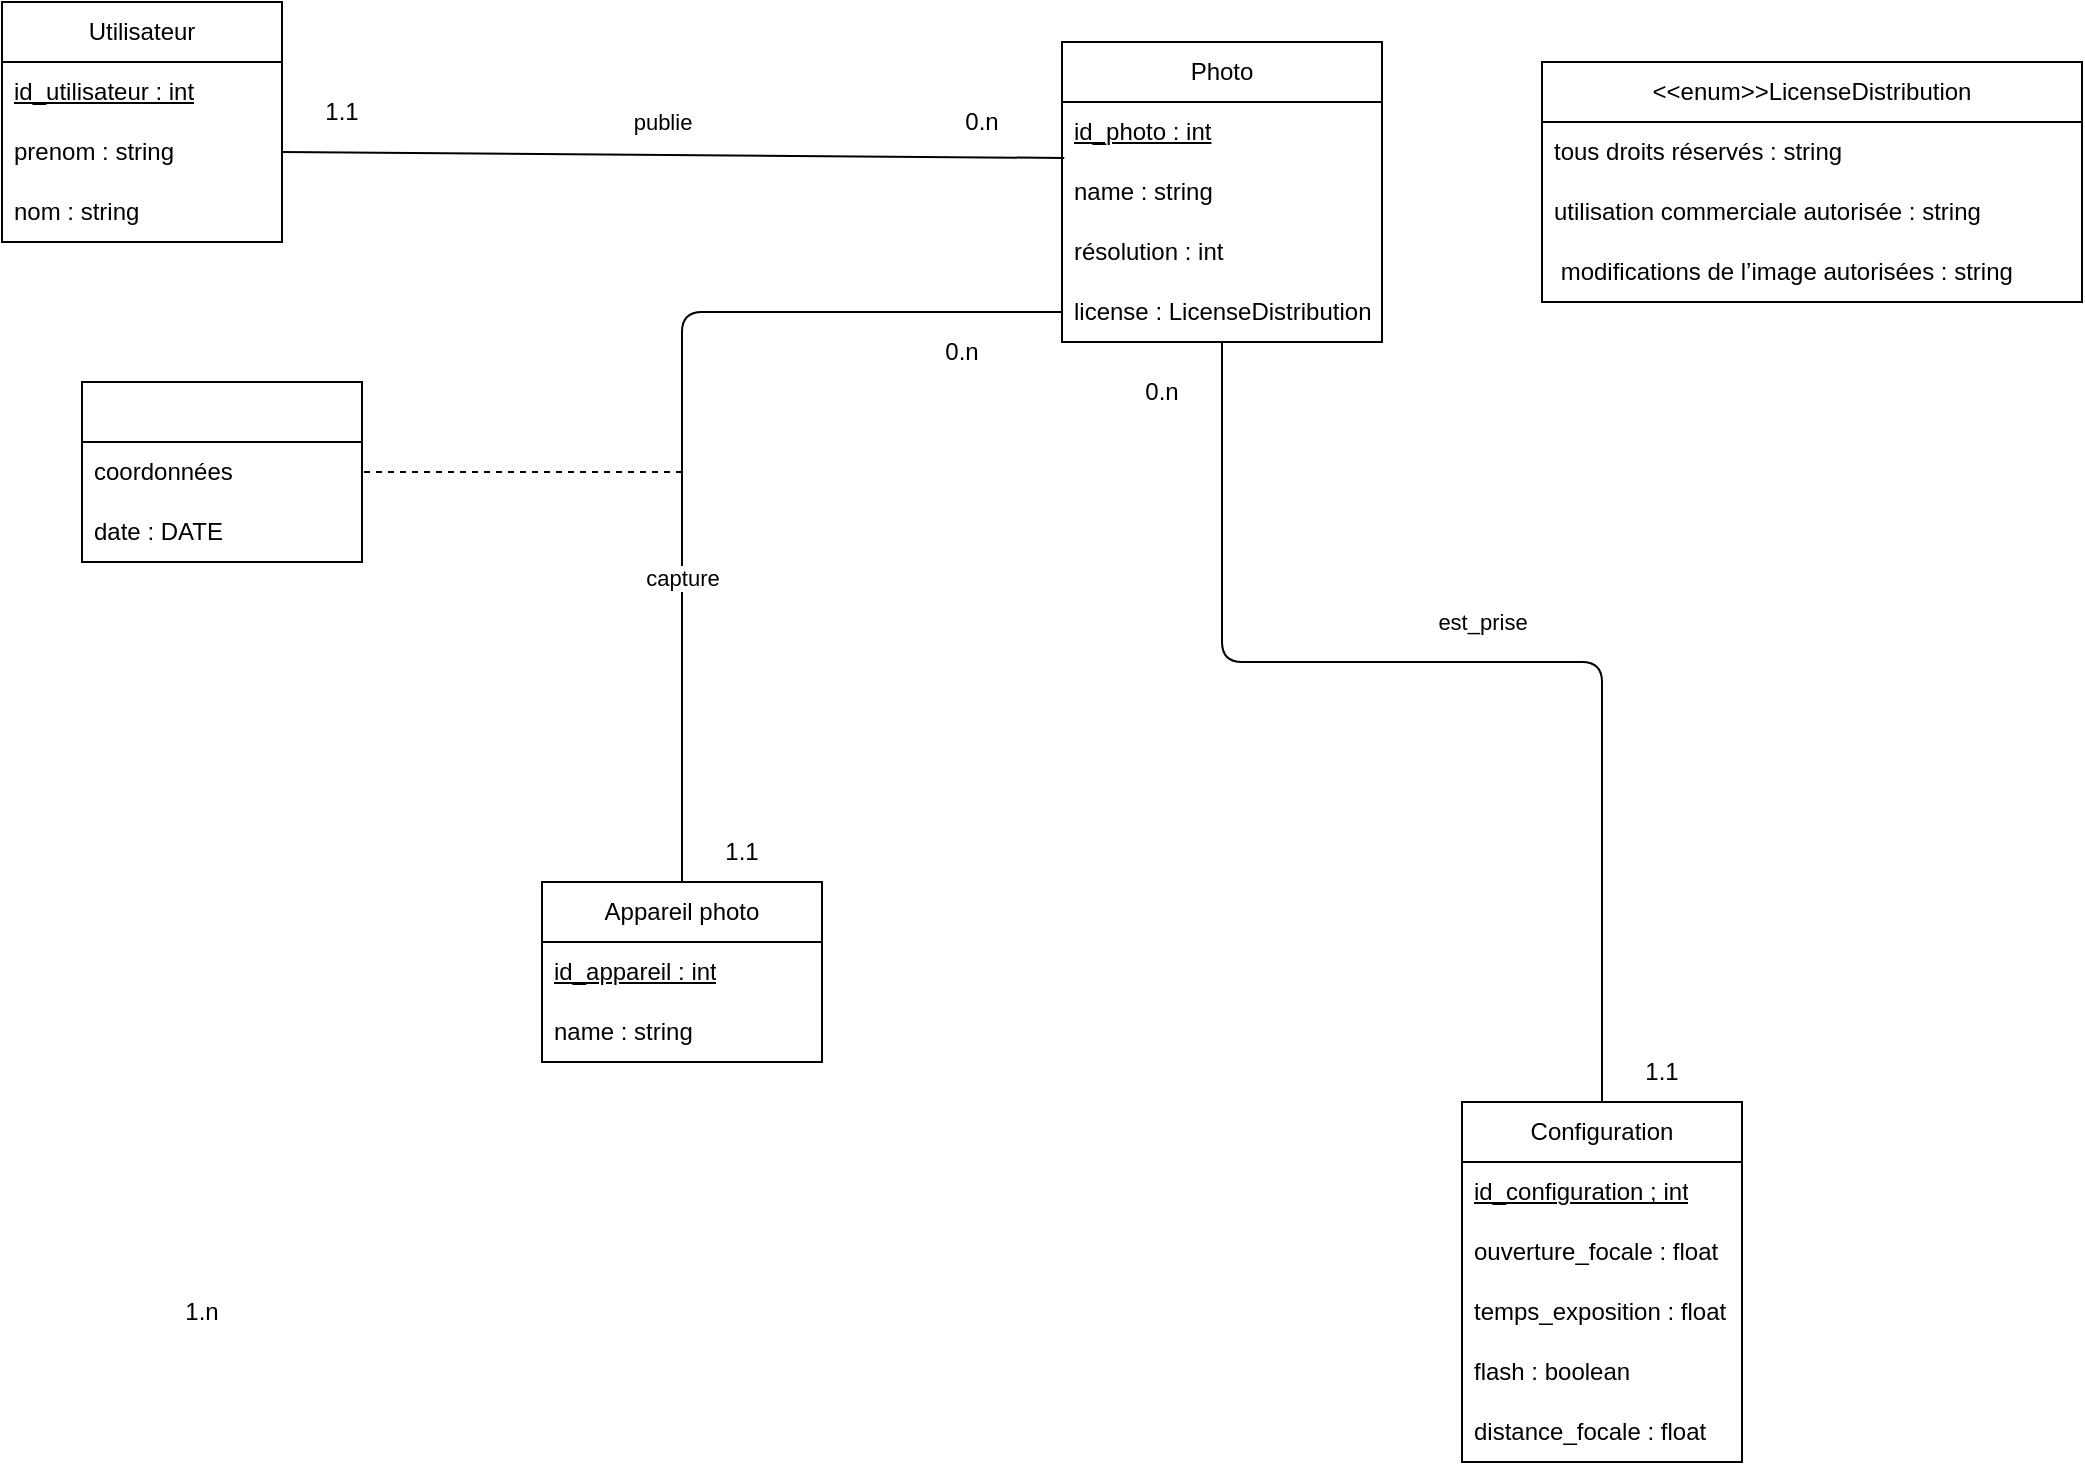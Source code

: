 <mxfile>
    <diagram id="yd5n1NsD8gXwbQwXdZKi" name="Page-1">
        <mxGraphModel dx="1130" dy="787" grid="1" gridSize="10" guides="1" tooltips="1" connect="1" arrows="1" fold="1" page="1" pageScale="1" pageWidth="850" pageHeight="1100" math="0" shadow="0">
            <root>
                <mxCell id="0"/>
                <mxCell id="1" parent="0"/>
                <mxCell id="3" value="Utilisateur" style="swimlane;fontStyle=0;childLayout=stackLayout;horizontal=1;startSize=30;horizontalStack=0;resizeParent=1;resizeParentMax=0;resizeLast=0;collapsible=1;marginBottom=0;whiteSpace=wrap;html=1;" parent="1" vertex="1">
                    <mxGeometry x="120" y="30" width="140" height="120" as="geometry">
                        <mxRectangle x="310" y="70" width="70" height="30" as="alternateBounds"/>
                    </mxGeometry>
                </mxCell>
                <mxCell id="4" value="&lt;u&gt;id_utilisateur : int&lt;/u&gt;" style="text;strokeColor=none;fillColor=none;align=left;verticalAlign=middle;spacingLeft=4;spacingRight=4;overflow=hidden;points=[[0,0.5],[1,0.5]];portConstraint=eastwest;rotatable=0;whiteSpace=wrap;html=1;" parent="3" vertex="1">
                    <mxGeometry y="30" width="140" height="30" as="geometry"/>
                </mxCell>
                <mxCell id="5" value="prenom : string" style="text;strokeColor=none;fillColor=none;align=left;verticalAlign=middle;spacingLeft=4;spacingRight=4;overflow=hidden;points=[[0,0.5],[1,0.5]];portConstraint=eastwest;rotatable=0;whiteSpace=wrap;html=1;" parent="3" vertex="1">
                    <mxGeometry y="60" width="140" height="30" as="geometry"/>
                </mxCell>
                <mxCell id="6" value="nom : string" style="text;strokeColor=none;fillColor=none;align=left;verticalAlign=middle;spacingLeft=4;spacingRight=4;overflow=hidden;points=[[0,0.5],[1,0.5]];portConstraint=eastwest;rotatable=0;whiteSpace=wrap;html=1;" parent="3" vertex="1">
                    <mxGeometry y="90" width="140" height="30" as="geometry"/>
                </mxCell>
                <mxCell id="7" value="Photo" style="swimlane;fontStyle=0;childLayout=stackLayout;horizontal=1;startSize=30;horizontalStack=0;resizeParent=1;resizeParentMax=0;resizeLast=0;collapsible=1;marginBottom=0;whiteSpace=wrap;html=1;" parent="1" vertex="1">
                    <mxGeometry x="650" y="50" width="160" height="150" as="geometry">
                        <mxRectangle x="320" y="80" width="70" height="30" as="alternateBounds"/>
                    </mxGeometry>
                </mxCell>
                <mxCell id="8" value="&lt;u&gt;id_photo : int&lt;/u&gt;" style="text;strokeColor=none;fillColor=none;align=left;verticalAlign=middle;spacingLeft=4;spacingRight=4;overflow=hidden;points=[[0,0.5],[1,0.5]];portConstraint=eastwest;rotatable=0;whiteSpace=wrap;html=1;" parent="7" vertex="1">
                    <mxGeometry y="30" width="160" height="30" as="geometry"/>
                </mxCell>
                <mxCell id="9" value="name : string" style="text;strokeColor=none;fillColor=none;align=left;verticalAlign=middle;spacingLeft=4;spacingRight=4;overflow=hidden;points=[[0,0.5],[1,0.5]];portConstraint=eastwest;rotatable=0;whiteSpace=wrap;html=1;" parent="7" vertex="1">
                    <mxGeometry y="60" width="160" height="30" as="geometry"/>
                </mxCell>
                <mxCell id="10" value="résolution : int" style="text;strokeColor=none;fillColor=none;align=left;verticalAlign=middle;spacingLeft=4;spacingRight=4;overflow=hidden;points=[[0,0.5],[1,0.5]];portConstraint=eastwest;rotatable=0;whiteSpace=wrap;html=1;" parent="7" vertex="1">
                    <mxGeometry y="90" width="160" height="30" as="geometry"/>
                </mxCell>
                <mxCell id="57" value="license : LicenseDistribution" style="text;strokeColor=none;fillColor=none;align=left;verticalAlign=middle;spacingLeft=4;spacingRight=4;overflow=hidden;points=[[0,0.5],[1,0.5]];portConstraint=eastwest;rotatable=0;whiteSpace=wrap;html=1;" parent="7" vertex="1">
                    <mxGeometry y="120" width="160" height="30" as="geometry"/>
                </mxCell>
                <mxCell id="12" value="Appareil photo" style="swimlane;fontStyle=0;childLayout=stackLayout;horizontal=1;startSize=30;horizontalStack=0;resizeParent=1;resizeParentMax=0;resizeLast=0;collapsible=1;marginBottom=0;whiteSpace=wrap;html=1;" parent="1" vertex="1">
                    <mxGeometry x="390" y="470" width="140" height="90" as="geometry">
                        <mxRectangle x="320" y="80" width="70" height="30" as="alternateBounds"/>
                    </mxGeometry>
                </mxCell>
                <mxCell id="13" value="id_appareil : int" style="text;strokeColor=none;fillColor=none;align=left;verticalAlign=middle;spacingLeft=4;spacingRight=4;overflow=hidden;points=[[0,0.5],[1,0.5]];portConstraint=eastwest;rotatable=0;whiteSpace=wrap;html=1;fontStyle=4" parent="12" vertex="1">
                    <mxGeometry y="30" width="140" height="30" as="geometry"/>
                </mxCell>
                <mxCell id="14" value="name : string" style="text;strokeColor=none;fillColor=none;align=left;verticalAlign=middle;spacingLeft=4;spacingRight=4;overflow=hidden;points=[[0,0.5],[1,0.5]];portConstraint=eastwest;rotatable=0;whiteSpace=wrap;html=1;" parent="12" vertex="1">
                    <mxGeometry y="60" width="140" height="30" as="geometry"/>
                </mxCell>
                <mxCell id="16" value="Configuration" style="swimlane;fontStyle=0;childLayout=stackLayout;horizontal=1;startSize=30;horizontalStack=0;resizeParent=1;resizeParentMax=0;resizeLast=0;collapsible=1;marginBottom=0;whiteSpace=wrap;html=1;" parent="1" vertex="1">
                    <mxGeometry x="850" y="580" width="140" height="180" as="geometry">
                        <mxRectangle x="320" y="80" width="70" height="30" as="alternateBounds"/>
                    </mxGeometry>
                </mxCell>
                <mxCell id="17" value="id_configuration ; int" style="text;strokeColor=none;fillColor=none;align=left;verticalAlign=middle;spacingLeft=4;spacingRight=4;overflow=hidden;points=[[0,0.5],[1,0.5]];portConstraint=eastwest;rotatable=0;whiteSpace=wrap;html=1;fontStyle=4" parent="16" vertex="1">
                    <mxGeometry y="30" width="140" height="30" as="geometry"/>
                </mxCell>
                <mxCell id="18" value="ouverture_focale : float" style="text;strokeColor=none;fillColor=none;align=left;verticalAlign=middle;spacingLeft=4;spacingRight=4;overflow=hidden;points=[[0,0.5],[1,0.5]];portConstraint=eastwest;rotatable=0;whiteSpace=wrap;html=1;" parent="16" vertex="1">
                    <mxGeometry y="60" width="140" height="30" as="geometry"/>
                </mxCell>
                <mxCell id="19" value="temps_exposition : float" style="text;strokeColor=none;fillColor=none;align=left;verticalAlign=middle;spacingLeft=4;spacingRight=4;overflow=hidden;points=[[0,0.5],[1,0.5]];portConstraint=eastwest;rotatable=0;whiteSpace=wrap;html=1;" parent="16" vertex="1">
                    <mxGeometry y="90" width="140" height="30" as="geometry"/>
                </mxCell>
                <mxCell id="20" value="flash : boolean" style="text;strokeColor=none;fillColor=none;align=left;verticalAlign=middle;spacingLeft=4;spacingRight=4;overflow=hidden;points=[[0,0.5],[1,0.5]];portConstraint=eastwest;rotatable=0;whiteSpace=wrap;html=1;" parent="16" vertex="1">
                    <mxGeometry y="120" width="140" height="30" as="geometry"/>
                </mxCell>
                <mxCell id="21" value="distance_focale : float" style="text;strokeColor=none;fillColor=none;align=left;verticalAlign=middle;spacingLeft=4;spacingRight=4;overflow=hidden;points=[[0,0.5],[1,0.5]];portConstraint=eastwest;rotatable=0;whiteSpace=wrap;html=1;" parent="16" vertex="1">
                    <mxGeometry y="150" width="140" height="30" as="geometry"/>
                </mxCell>
                <mxCell id="23" value="1.1" style="text;html=1;strokeColor=none;fillColor=none;align=center;verticalAlign=middle;whiteSpace=wrap;rounded=0;" parent="1" vertex="1">
                    <mxGeometry x="460" y="440" width="60" height="30" as="geometry"/>
                </mxCell>
                <mxCell id="24" value="est_prise" style="endArrow=none;html=1;" parent="1" source="16" target="57" edge="1">
                    <mxGeometry x="-0.016" y="-20" width="50" height="50" relative="1" as="geometry">
                        <mxPoint x="920" y="360" as="sourcePoint"/>
                        <mxPoint x="720" y="270" as="targetPoint"/>
                        <Array as="points">
                            <mxPoint x="920" y="360"/>
                            <mxPoint x="730" y="360"/>
                        </Array>
                        <mxPoint as="offset"/>
                    </mxGeometry>
                </mxCell>
                <mxCell id="25" value="1.n" style="text;html=1;strokeColor=none;fillColor=none;align=center;verticalAlign=middle;whiteSpace=wrap;rounded=0;" parent="1" vertex="1">
                    <mxGeometry x="190" y="670" width="60" height="30" as="geometry"/>
                </mxCell>
                <mxCell id="29" value="publie" style="endArrow=none;html=1;startArrow=none;exitX=1;exitY=0.5;exitDx=0;exitDy=0;entryX=0.007;entryY=-0.067;entryDx=0;entryDy=0;entryPerimeter=0;" parent="1" source="5" target="9" edge="1">
                    <mxGeometry x="-0.029" y="16" width="50" height="50" relative="1" as="geometry">
                        <mxPoint x="310" y="90" as="sourcePoint"/>
                        <mxPoint x="530" y="129.5" as="targetPoint"/>
                        <mxPoint as="offset"/>
                    </mxGeometry>
                </mxCell>
                <mxCell id="31" value="1.1" style="text;html=1;strokeColor=none;fillColor=none;align=center;verticalAlign=middle;whiteSpace=wrap;rounded=0;" parent="1" vertex="1">
                    <mxGeometry x="260" y="70" width="60" height="30" as="geometry"/>
                </mxCell>
                <mxCell id="34" value="0.n" style="text;html=1;strokeColor=none;fillColor=none;align=center;verticalAlign=middle;whiteSpace=wrap;rounded=0;" parent="1" vertex="1">
                    <mxGeometry x="580" y="75" width="60" height="30" as="geometry"/>
                </mxCell>
                <mxCell id="36" value="&amp;lt;&amp;lt;enum&amp;gt;&amp;gt;LicenseDistribution" style="swimlane;fontStyle=0;childLayout=stackLayout;horizontal=1;startSize=30;horizontalStack=0;resizeParent=1;resizeParentMax=0;resizeLast=0;collapsible=1;marginBottom=0;whiteSpace=wrap;html=1;" parent="1" vertex="1">
                    <mxGeometry x="890" y="60" width="270" height="120" as="geometry">
                        <mxRectangle x="320" y="80" width="70" height="30" as="alternateBounds"/>
                    </mxGeometry>
                </mxCell>
                <mxCell id="38" value="tous droits réservés : string" style="text;strokeColor=none;fillColor=none;align=left;verticalAlign=middle;spacingLeft=4;spacingRight=4;overflow=hidden;points=[[0,0.5],[1,0.5]];portConstraint=eastwest;rotatable=0;whiteSpace=wrap;html=1;" parent="36" vertex="1">
                    <mxGeometry y="30" width="270" height="30" as="geometry"/>
                </mxCell>
                <mxCell id="39" value="utilisation commerciale autorisée : string" style="text;strokeColor=none;fillColor=none;align=left;verticalAlign=middle;spacingLeft=4;spacingRight=4;overflow=hidden;points=[[0,0.5],[1,0.5]];portConstraint=eastwest;rotatable=0;whiteSpace=wrap;html=1;" parent="36" vertex="1">
                    <mxGeometry y="60" width="270" height="30" as="geometry"/>
                </mxCell>
                <mxCell id="45" value="&lt;div&gt;&amp;nbsp;modifi&lt;span style=&quot;background-color: initial;&quot;&gt;cations de l’image autorisées : string&lt;/span&gt;&lt;/div&gt;" style="text;strokeColor=none;fillColor=none;align=left;verticalAlign=middle;spacingLeft=4;spacingRight=4;overflow=hidden;points=[[0,0.5],[1,0.5]];portConstraint=eastwest;rotatable=0;whiteSpace=wrap;html=1;" parent="36" vertex="1">
                    <mxGeometry y="90" width="270" height="30" as="geometry"/>
                </mxCell>
                <mxCell id="40" value="" style="swimlane;fontStyle=0;childLayout=stackLayout;horizontal=1;startSize=30;horizontalStack=0;resizeParent=1;resizeParentMax=0;resizeLast=0;collapsible=1;marginBottom=0;whiteSpace=wrap;html=1;" parent="1" vertex="1">
                    <mxGeometry x="160" y="220" width="140" height="90" as="geometry">
                        <mxRectangle x="320" y="80" width="70" height="30" as="alternateBounds"/>
                    </mxGeometry>
                </mxCell>
                <mxCell id="41" value="coordonnées" style="text;strokeColor=none;fillColor=none;align=left;verticalAlign=middle;spacingLeft=4;spacingRight=4;overflow=hidden;points=[[0,0.5],[1,0.5]];portConstraint=eastwest;rotatable=0;whiteSpace=wrap;html=1;" parent="40" vertex="1">
                    <mxGeometry y="30" width="140" height="30" as="geometry"/>
                </mxCell>
                <mxCell id="42" value="date : DATE" style="text;strokeColor=none;fillColor=none;align=left;verticalAlign=middle;spacingLeft=4;spacingRight=4;overflow=hidden;points=[[0,0.5],[1,0.5]];portConstraint=eastwest;rotatable=0;whiteSpace=wrap;html=1;" parent="40" vertex="1">
                    <mxGeometry y="60" width="140" height="30" as="geometry"/>
                </mxCell>
                <mxCell id="44" value="" style="endArrow=none;dashed=1;html=1;" parent="1" target="41" edge="1">
                    <mxGeometry width="50" height="50" relative="1" as="geometry">
                        <mxPoint x="460" y="265" as="sourcePoint"/>
                        <mxPoint x="970" y="410" as="targetPoint"/>
                    </mxGeometry>
                </mxCell>
                <mxCell id="47" value="0.n" style="text;html=1;strokeColor=none;fillColor=none;align=center;verticalAlign=middle;whiteSpace=wrap;rounded=0;" parent="1" vertex="1">
                    <mxGeometry x="670" y="210" width="60" height="30" as="geometry"/>
                </mxCell>
                <mxCell id="48" value="1.1" style="text;html=1;strokeColor=none;fillColor=none;align=center;verticalAlign=middle;whiteSpace=wrap;rounded=0;" parent="1" vertex="1">
                    <mxGeometry x="920" y="550" width="60" height="30" as="geometry"/>
                </mxCell>
                <mxCell id="52" value="capture" style="endArrow=none;html=1;" parent="1" source="12" edge="1">
                    <mxGeometry x="-0.364" width="50" height="50" relative="1" as="geometry">
                        <mxPoint x="460.0" y="270.0" as="sourcePoint"/>
                        <mxPoint x="650" y="185" as="targetPoint"/>
                        <Array as="points">
                            <mxPoint x="460" y="185"/>
                        </Array>
                        <mxPoint y="-1" as="offset"/>
                    </mxGeometry>
                </mxCell>
                <mxCell id="53" value="0.n" style="text;html=1;strokeColor=none;fillColor=none;align=center;verticalAlign=middle;whiteSpace=wrap;rounded=0;" parent="1" vertex="1">
                    <mxGeometry x="570" y="190" width="60" height="30" as="geometry"/>
                </mxCell>
            </root>
        </mxGraphModel>
    </diagram>
</mxfile>